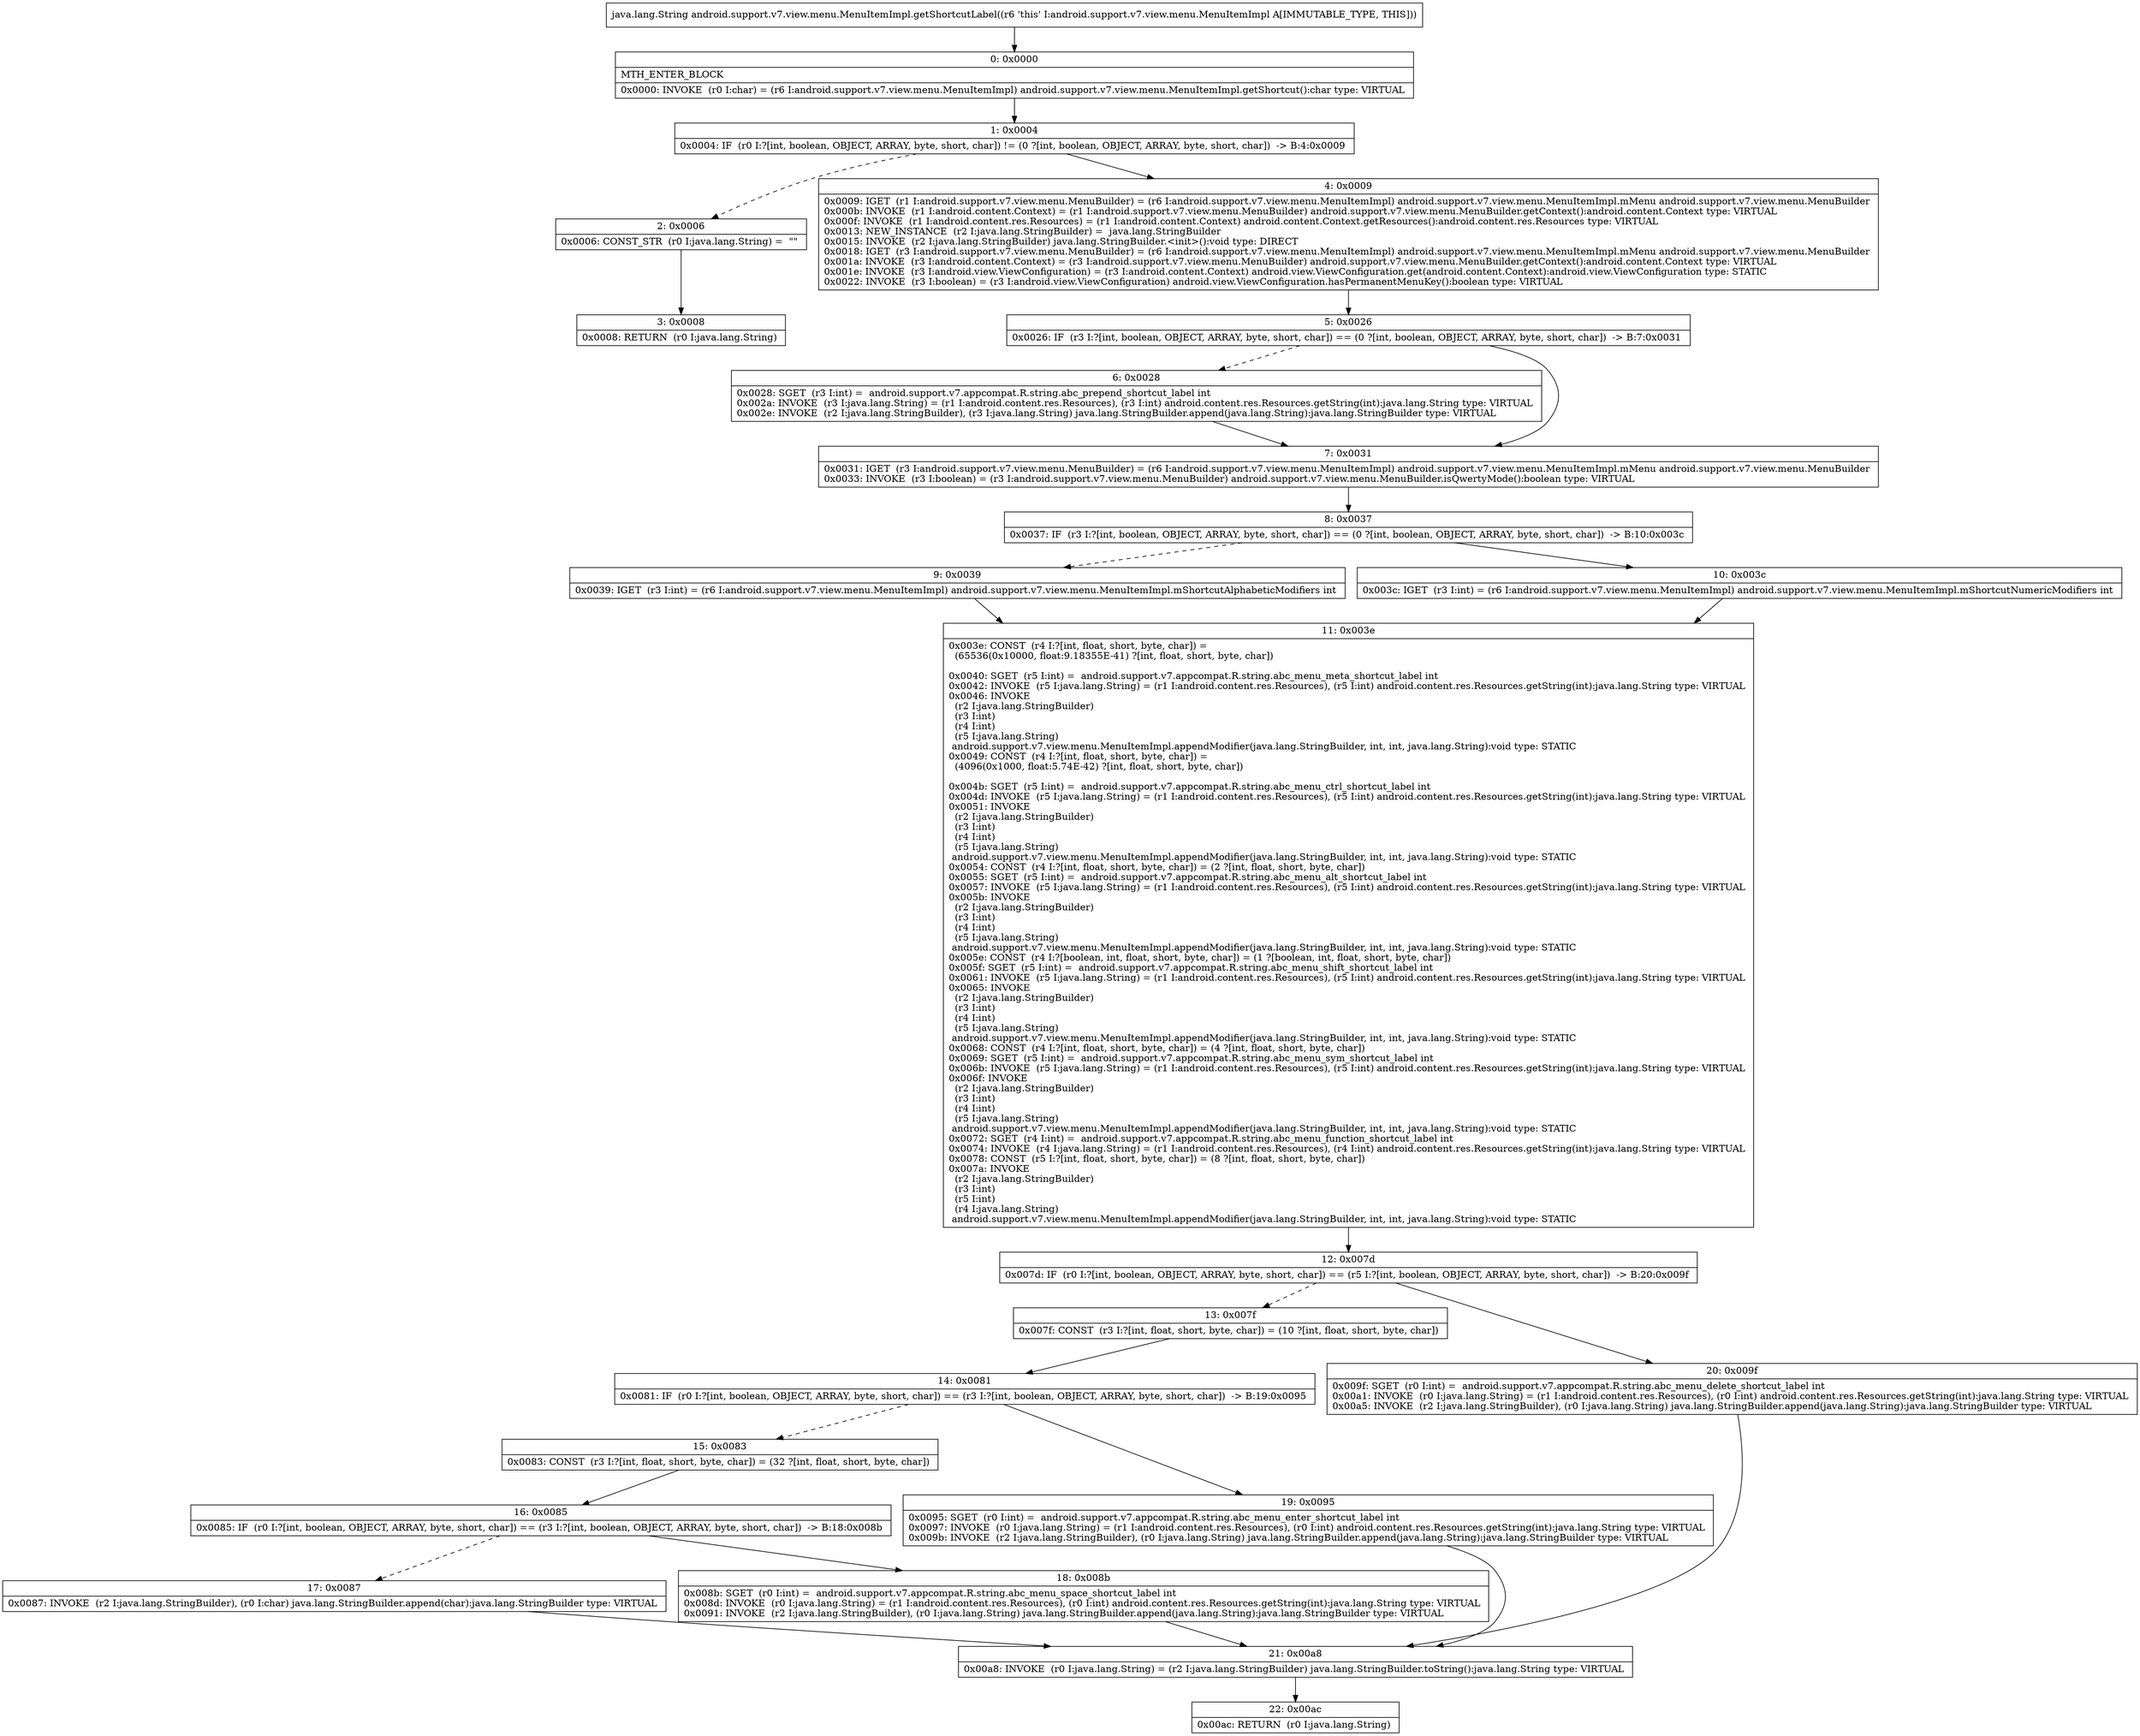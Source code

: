 digraph "CFG forandroid.support.v7.view.menu.MenuItemImpl.getShortcutLabel()Ljava\/lang\/String;" {
Node_0 [shape=record,label="{0\:\ 0x0000|MTH_ENTER_BLOCK\l|0x0000: INVOKE  (r0 I:char) = (r6 I:android.support.v7.view.menu.MenuItemImpl) android.support.v7.view.menu.MenuItemImpl.getShortcut():char type: VIRTUAL \l}"];
Node_1 [shape=record,label="{1\:\ 0x0004|0x0004: IF  (r0 I:?[int, boolean, OBJECT, ARRAY, byte, short, char]) != (0 ?[int, boolean, OBJECT, ARRAY, byte, short, char])  \-\> B:4:0x0009 \l}"];
Node_2 [shape=record,label="{2\:\ 0x0006|0x0006: CONST_STR  (r0 I:java.lang.String) =  \"\" \l}"];
Node_3 [shape=record,label="{3\:\ 0x0008|0x0008: RETURN  (r0 I:java.lang.String) \l}"];
Node_4 [shape=record,label="{4\:\ 0x0009|0x0009: IGET  (r1 I:android.support.v7.view.menu.MenuBuilder) = (r6 I:android.support.v7.view.menu.MenuItemImpl) android.support.v7.view.menu.MenuItemImpl.mMenu android.support.v7.view.menu.MenuBuilder \l0x000b: INVOKE  (r1 I:android.content.Context) = (r1 I:android.support.v7.view.menu.MenuBuilder) android.support.v7.view.menu.MenuBuilder.getContext():android.content.Context type: VIRTUAL \l0x000f: INVOKE  (r1 I:android.content.res.Resources) = (r1 I:android.content.Context) android.content.Context.getResources():android.content.res.Resources type: VIRTUAL \l0x0013: NEW_INSTANCE  (r2 I:java.lang.StringBuilder) =  java.lang.StringBuilder \l0x0015: INVOKE  (r2 I:java.lang.StringBuilder) java.lang.StringBuilder.\<init\>():void type: DIRECT \l0x0018: IGET  (r3 I:android.support.v7.view.menu.MenuBuilder) = (r6 I:android.support.v7.view.menu.MenuItemImpl) android.support.v7.view.menu.MenuItemImpl.mMenu android.support.v7.view.menu.MenuBuilder \l0x001a: INVOKE  (r3 I:android.content.Context) = (r3 I:android.support.v7.view.menu.MenuBuilder) android.support.v7.view.menu.MenuBuilder.getContext():android.content.Context type: VIRTUAL \l0x001e: INVOKE  (r3 I:android.view.ViewConfiguration) = (r3 I:android.content.Context) android.view.ViewConfiguration.get(android.content.Context):android.view.ViewConfiguration type: STATIC \l0x0022: INVOKE  (r3 I:boolean) = (r3 I:android.view.ViewConfiguration) android.view.ViewConfiguration.hasPermanentMenuKey():boolean type: VIRTUAL \l}"];
Node_5 [shape=record,label="{5\:\ 0x0026|0x0026: IF  (r3 I:?[int, boolean, OBJECT, ARRAY, byte, short, char]) == (0 ?[int, boolean, OBJECT, ARRAY, byte, short, char])  \-\> B:7:0x0031 \l}"];
Node_6 [shape=record,label="{6\:\ 0x0028|0x0028: SGET  (r3 I:int) =  android.support.v7.appcompat.R.string.abc_prepend_shortcut_label int \l0x002a: INVOKE  (r3 I:java.lang.String) = (r1 I:android.content.res.Resources), (r3 I:int) android.content.res.Resources.getString(int):java.lang.String type: VIRTUAL \l0x002e: INVOKE  (r2 I:java.lang.StringBuilder), (r3 I:java.lang.String) java.lang.StringBuilder.append(java.lang.String):java.lang.StringBuilder type: VIRTUAL \l}"];
Node_7 [shape=record,label="{7\:\ 0x0031|0x0031: IGET  (r3 I:android.support.v7.view.menu.MenuBuilder) = (r6 I:android.support.v7.view.menu.MenuItemImpl) android.support.v7.view.menu.MenuItemImpl.mMenu android.support.v7.view.menu.MenuBuilder \l0x0033: INVOKE  (r3 I:boolean) = (r3 I:android.support.v7.view.menu.MenuBuilder) android.support.v7.view.menu.MenuBuilder.isQwertyMode():boolean type: VIRTUAL \l}"];
Node_8 [shape=record,label="{8\:\ 0x0037|0x0037: IF  (r3 I:?[int, boolean, OBJECT, ARRAY, byte, short, char]) == (0 ?[int, boolean, OBJECT, ARRAY, byte, short, char])  \-\> B:10:0x003c \l}"];
Node_9 [shape=record,label="{9\:\ 0x0039|0x0039: IGET  (r3 I:int) = (r6 I:android.support.v7.view.menu.MenuItemImpl) android.support.v7.view.menu.MenuItemImpl.mShortcutAlphabeticModifiers int \l}"];
Node_10 [shape=record,label="{10\:\ 0x003c|0x003c: IGET  (r3 I:int) = (r6 I:android.support.v7.view.menu.MenuItemImpl) android.support.v7.view.menu.MenuItemImpl.mShortcutNumericModifiers int \l}"];
Node_11 [shape=record,label="{11\:\ 0x003e|0x003e: CONST  (r4 I:?[int, float, short, byte, char]) = \l  (65536(0x10000, float:9.18355E\-41) ?[int, float, short, byte, char])\l \l0x0040: SGET  (r5 I:int) =  android.support.v7.appcompat.R.string.abc_menu_meta_shortcut_label int \l0x0042: INVOKE  (r5 I:java.lang.String) = (r1 I:android.content.res.Resources), (r5 I:int) android.content.res.Resources.getString(int):java.lang.String type: VIRTUAL \l0x0046: INVOKE  \l  (r2 I:java.lang.StringBuilder)\l  (r3 I:int)\l  (r4 I:int)\l  (r5 I:java.lang.String)\l android.support.v7.view.menu.MenuItemImpl.appendModifier(java.lang.StringBuilder, int, int, java.lang.String):void type: STATIC \l0x0049: CONST  (r4 I:?[int, float, short, byte, char]) = \l  (4096(0x1000, float:5.74E\-42) ?[int, float, short, byte, char])\l \l0x004b: SGET  (r5 I:int) =  android.support.v7.appcompat.R.string.abc_menu_ctrl_shortcut_label int \l0x004d: INVOKE  (r5 I:java.lang.String) = (r1 I:android.content.res.Resources), (r5 I:int) android.content.res.Resources.getString(int):java.lang.String type: VIRTUAL \l0x0051: INVOKE  \l  (r2 I:java.lang.StringBuilder)\l  (r3 I:int)\l  (r4 I:int)\l  (r5 I:java.lang.String)\l android.support.v7.view.menu.MenuItemImpl.appendModifier(java.lang.StringBuilder, int, int, java.lang.String):void type: STATIC \l0x0054: CONST  (r4 I:?[int, float, short, byte, char]) = (2 ?[int, float, short, byte, char]) \l0x0055: SGET  (r5 I:int) =  android.support.v7.appcompat.R.string.abc_menu_alt_shortcut_label int \l0x0057: INVOKE  (r5 I:java.lang.String) = (r1 I:android.content.res.Resources), (r5 I:int) android.content.res.Resources.getString(int):java.lang.String type: VIRTUAL \l0x005b: INVOKE  \l  (r2 I:java.lang.StringBuilder)\l  (r3 I:int)\l  (r4 I:int)\l  (r5 I:java.lang.String)\l android.support.v7.view.menu.MenuItemImpl.appendModifier(java.lang.StringBuilder, int, int, java.lang.String):void type: STATIC \l0x005e: CONST  (r4 I:?[boolean, int, float, short, byte, char]) = (1 ?[boolean, int, float, short, byte, char]) \l0x005f: SGET  (r5 I:int) =  android.support.v7.appcompat.R.string.abc_menu_shift_shortcut_label int \l0x0061: INVOKE  (r5 I:java.lang.String) = (r1 I:android.content.res.Resources), (r5 I:int) android.content.res.Resources.getString(int):java.lang.String type: VIRTUAL \l0x0065: INVOKE  \l  (r2 I:java.lang.StringBuilder)\l  (r3 I:int)\l  (r4 I:int)\l  (r5 I:java.lang.String)\l android.support.v7.view.menu.MenuItemImpl.appendModifier(java.lang.StringBuilder, int, int, java.lang.String):void type: STATIC \l0x0068: CONST  (r4 I:?[int, float, short, byte, char]) = (4 ?[int, float, short, byte, char]) \l0x0069: SGET  (r5 I:int) =  android.support.v7.appcompat.R.string.abc_menu_sym_shortcut_label int \l0x006b: INVOKE  (r5 I:java.lang.String) = (r1 I:android.content.res.Resources), (r5 I:int) android.content.res.Resources.getString(int):java.lang.String type: VIRTUAL \l0x006f: INVOKE  \l  (r2 I:java.lang.StringBuilder)\l  (r3 I:int)\l  (r4 I:int)\l  (r5 I:java.lang.String)\l android.support.v7.view.menu.MenuItemImpl.appendModifier(java.lang.StringBuilder, int, int, java.lang.String):void type: STATIC \l0x0072: SGET  (r4 I:int) =  android.support.v7.appcompat.R.string.abc_menu_function_shortcut_label int \l0x0074: INVOKE  (r4 I:java.lang.String) = (r1 I:android.content.res.Resources), (r4 I:int) android.content.res.Resources.getString(int):java.lang.String type: VIRTUAL \l0x0078: CONST  (r5 I:?[int, float, short, byte, char]) = (8 ?[int, float, short, byte, char]) \l0x007a: INVOKE  \l  (r2 I:java.lang.StringBuilder)\l  (r3 I:int)\l  (r5 I:int)\l  (r4 I:java.lang.String)\l android.support.v7.view.menu.MenuItemImpl.appendModifier(java.lang.StringBuilder, int, int, java.lang.String):void type: STATIC \l}"];
Node_12 [shape=record,label="{12\:\ 0x007d|0x007d: IF  (r0 I:?[int, boolean, OBJECT, ARRAY, byte, short, char]) == (r5 I:?[int, boolean, OBJECT, ARRAY, byte, short, char])  \-\> B:20:0x009f \l}"];
Node_13 [shape=record,label="{13\:\ 0x007f|0x007f: CONST  (r3 I:?[int, float, short, byte, char]) = (10 ?[int, float, short, byte, char]) \l}"];
Node_14 [shape=record,label="{14\:\ 0x0081|0x0081: IF  (r0 I:?[int, boolean, OBJECT, ARRAY, byte, short, char]) == (r3 I:?[int, boolean, OBJECT, ARRAY, byte, short, char])  \-\> B:19:0x0095 \l}"];
Node_15 [shape=record,label="{15\:\ 0x0083|0x0083: CONST  (r3 I:?[int, float, short, byte, char]) = (32 ?[int, float, short, byte, char]) \l}"];
Node_16 [shape=record,label="{16\:\ 0x0085|0x0085: IF  (r0 I:?[int, boolean, OBJECT, ARRAY, byte, short, char]) == (r3 I:?[int, boolean, OBJECT, ARRAY, byte, short, char])  \-\> B:18:0x008b \l}"];
Node_17 [shape=record,label="{17\:\ 0x0087|0x0087: INVOKE  (r2 I:java.lang.StringBuilder), (r0 I:char) java.lang.StringBuilder.append(char):java.lang.StringBuilder type: VIRTUAL \l}"];
Node_18 [shape=record,label="{18\:\ 0x008b|0x008b: SGET  (r0 I:int) =  android.support.v7.appcompat.R.string.abc_menu_space_shortcut_label int \l0x008d: INVOKE  (r0 I:java.lang.String) = (r1 I:android.content.res.Resources), (r0 I:int) android.content.res.Resources.getString(int):java.lang.String type: VIRTUAL \l0x0091: INVOKE  (r2 I:java.lang.StringBuilder), (r0 I:java.lang.String) java.lang.StringBuilder.append(java.lang.String):java.lang.StringBuilder type: VIRTUAL \l}"];
Node_19 [shape=record,label="{19\:\ 0x0095|0x0095: SGET  (r0 I:int) =  android.support.v7.appcompat.R.string.abc_menu_enter_shortcut_label int \l0x0097: INVOKE  (r0 I:java.lang.String) = (r1 I:android.content.res.Resources), (r0 I:int) android.content.res.Resources.getString(int):java.lang.String type: VIRTUAL \l0x009b: INVOKE  (r2 I:java.lang.StringBuilder), (r0 I:java.lang.String) java.lang.StringBuilder.append(java.lang.String):java.lang.StringBuilder type: VIRTUAL \l}"];
Node_20 [shape=record,label="{20\:\ 0x009f|0x009f: SGET  (r0 I:int) =  android.support.v7.appcompat.R.string.abc_menu_delete_shortcut_label int \l0x00a1: INVOKE  (r0 I:java.lang.String) = (r1 I:android.content.res.Resources), (r0 I:int) android.content.res.Resources.getString(int):java.lang.String type: VIRTUAL \l0x00a5: INVOKE  (r2 I:java.lang.StringBuilder), (r0 I:java.lang.String) java.lang.StringBuilder.append(java.lang.String):java.lang.StringBuilder type: VIRTUAL \l}"];
Node_21 [shape=record,label="{21\:\ 0x00a8|0x00a8: INVOKE  (r0 I:java.lang.String) = (r2 I:java.lang.StringBuilder) java.lang.StringBuilder.toString():java.lang.String type: VIRTUAL \l}"];
Node_22 [shape=record,label="{22\:\ 0x00ac|0x00ac: RETURN  (r0 I:java.lang.String) \l}"];
MethodNode[shape=record,label="{java.lang.String android.support.v7.view.menu.MenuItemImpl.getShortcutLabel((r6 'this' I:android.support.v7.view.menu.MenuItemImpl A[IMMUTABLE_TYPE, THIS])) }"];
MethodNode -> Node_0;
Node_0 -> Node_1;
Node_1 -> Node_2[style=dashed];
Node_1 -> Node_4;
Node_2 -> Node_3;
Node_4 -> Node_5;
Node_5 -> Node_6[style=dashed];
Node_5 -> Node_7;
Node_6 -> Node_7;
Node_7 -> Node_8;
Node_8 -> Node_9[style=dashed];
Node_8 -> Node_10;
Node_9 -> Node_11;
Node_10 -> Node_11;
Node_11 -> Node_12;
Node_12 -> Node_13[style=dashed];
Node_12 -> Node_20;
Node_13 -> Node_14;
Node_14 -> Node_15[style=dashed];
Node_14 -> Node_19;
Node_15 -> Node_16;
Node_16 -> Node_17[style=dashed];
Node_16 -> Node_18;
Node_17 -> Node_21;
Node_18 -> Node_21;
Node_19 -> Node_21;
Node_20 -> Node_21;
Node_21 -> Node_22;
}

